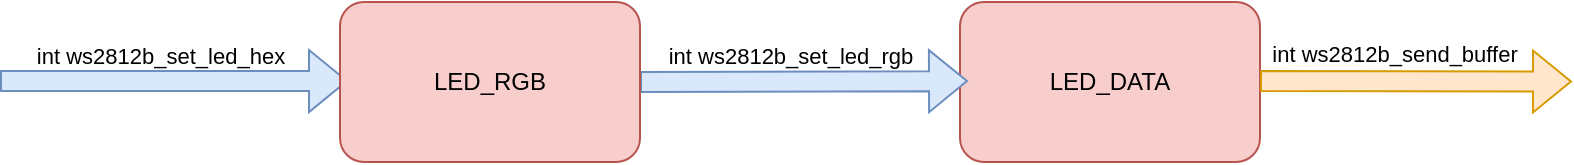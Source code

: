 <mxfile version="25.0.1">
  <diagram name="Page-1" id="5VifisAQ40_3ZrM_E0Ym">
    <mxGraphModel dx="934" dy="525" grid="1" gridSize="10" guides="1" tooltips="1" connect="1" arrows="1" fold="1" page="1" pageScale="1" pageWidth="827" pageHeight="1169" math="0" shadow="0">
      <root>
        <mxCell id="0" />
        <mxCell id="1" parent="0" />
        <mxCell id="a4GrzqRWb2ZUkxZBiZph-2" value="LED_DATA" style="rounded=1;whiteSpace=wrap;html=1;fillColor=#f8cecc;strokeColor=#b85450;" vertex="1" parent="1">
          <mxGeometry x="500" y="210" width="150" height="80" as="geometry" />
        </mxCell>
        <mxCell id="a4GrzqRWb2ZUkxZBiZph-3" value="" style="shape=flexArrow;endArrow=classic;html=1;rounded=0;fillColor=#ffe6cc;strokeColor=#d79b00;" edge="1" parent="1">
          <mxGeometry width="50" height="50" relative="1" as="geometry">
            <mxPoint x="650" y="249.52" as="sourcePoint" />
            <mxPoint x="806" y="249.79" as="targetPoint" />
          </mxGeometry>
        </mxCell>
        <mxCell id="a4GrzqRWb2ZUkxZBiZph-4" value="int ws2812b_send_buffer" style="edgeLabel;html=1;align=center;verticalAlign=middle;resizable=0;points=[];noLabel=0;allowArrows=1;backgroundOutline=1;labelBackgroundColor=none;" vertex="1" connectable="0" parent="a4GrzqRWb2ZUkxZBiZph-3">
          <mxGeometry x="-0.467" y="-4" relative="1" as="geometry">
            <mxPoint x="25" y="-18" as="offset" />
          </mxGeometry>
        </mxCell>
        <mxCell id="a4GrzqRWb2ZUkxZBiZph-5" value="" style="shape=flexArrow;endArrow=classic;html=1;rounded=0;fillColor=#dae8fc;strokeColor=#6c8ebf;" edge="1" parent="1">
          <mxGeometry width="50" height="50" relative="1" as="geometry">
            <mxPoint x="20" y="249.52" as="sourcePoint" />
            <mxPoint x="194" y="249.52" as="targetPoint" />
          </mxGeometry>
        </mxCell>
        <mxCell id="a4GrzqRWb2ZUkxZBiZph-6" value="int ws2812b_set_led_hex" style="edgeLabel;html=1;align=center;verticalAlign=middle;resizable=0;points=[];labelBackgroundColor=none;" vertex="1" connectable="0" parent="a4GrzqRWb2ZUkxZBiZph-5">
          <mxGeometry x="-0.053" y="3" relative="1" as="geometry">
            <mxPoint x="-3" y="-10" as="offset" />
          </mxGeometry>
        </mxCell>
        <mxCell id="a4GrzqRWb2ZUkxZBiZph-7" value="" style="shape=flexArrow;endArrow=classic;html=1;rounded=0;fillColor=#dae8fc;strokeColor=#6c8ebf;" edge="1" parent="1">
          <mxGeometry width="50" height="50" relative="1" as="geometry">
            <mxPoint x="340" y="250" as="sourcePoint" />
            <mxPoint x="504" y="249.52" as="targetPoint" />
          </mxGeometry>
        </mxCell>
        <mxCell id="a4GrzqRWb2ZUkxZBiZph-8" value="int ws2812b_set_led_rgb" style="edgeLabel;html=1;align=center;verticalAlign=middle;resizable=0;points=[];labelBackgroundColor=none;" vertex="1" connectable="0" parent="a4GrzqRWb2ZUkxZBiZph-7">
          <mxGeometry x="-0.053" y="3" relative="1" as="geometry">
            <mxPoint x="-3" y="-10" as="offset" />
          </mxGeometry>
        </mxCell>
        <mxCell id="a4GrzqRWb2ZUkxZBiZph-9" value="LED_RGB" style="rounded=1;whiteSpace=wrap;html=1;fillColor=#f8cecc;strokeColor=#b85450;" vertex="1" parent="1">
          <mxGeometry x="190" y="210" width="150" height="80" as="geometry" />
        </mxCell>
      </root>
    </mxGraphModel>
  </diagram>
</mxfile>
